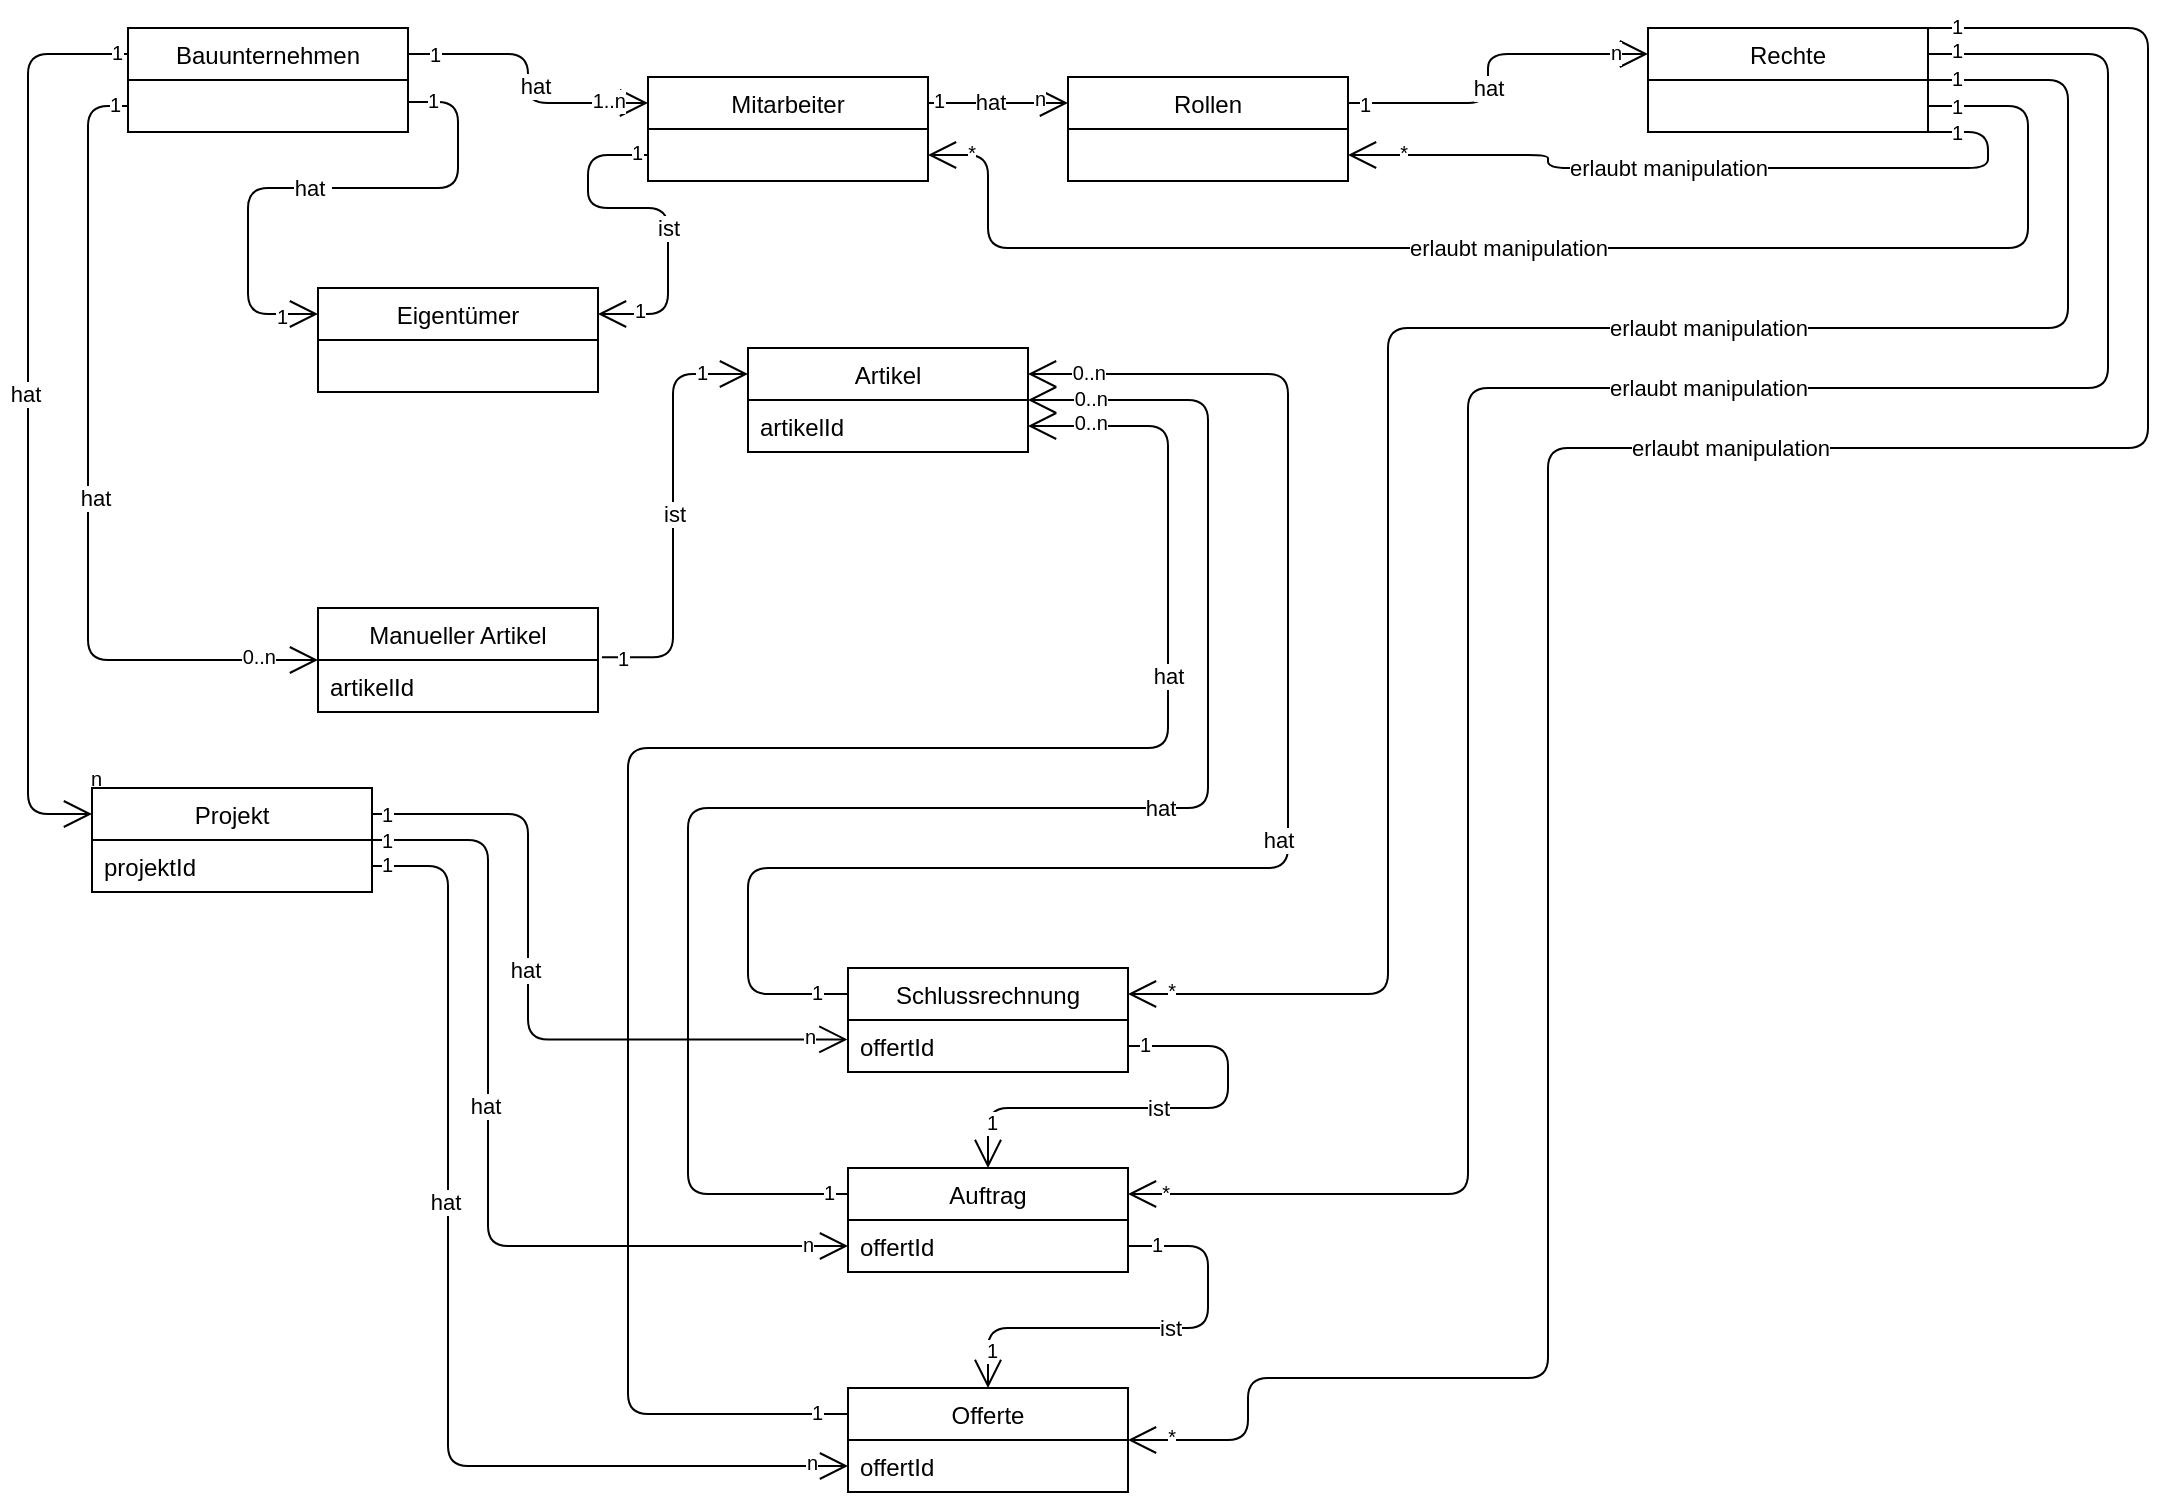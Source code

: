 <mxfile version="12.9.7" type="github">
  <diagram id="pgj_40XWlbkq-XVmsMVO" name="Page-1">
    <mxGraphModel dx="1282" dy="1046" grid="1" gridSize="10" guides="1" tooltips="1" connect="1" arrows="1" fold="1" page="1" pageScale="1" pageWidth="1169" pageHeight="827" math="0" shadow="0">
      <root>
        <mxCell id="0" />
        <mxCell id="1" parent="0" />
        <mxCell id="cFKLSj62pfJq8Eh--pYl-3" value="hat&amp;nbsp;" style="endArrow=open;html=1;endSize=12;startArrow=none;startSize=14;startFill=0;edgeStyle=orthogonalEdgeStyle;exitX=1;exitY=0.75;exitDx=0;exitDy=0;entryX=0;entryY=0.25;entryDx=0;entryDy=0;" parent="1" target="C8Te4MgdLisI26u2MHIJ-19" edge="1">
          <mxGeometry x="0.043" relative="1" as="geometry">
            <mxPoint x="230" y="77.0" as="sourcePoint" />
            <mxPoint x="185" y="261" as="targetPoint" />
            <mxPoint as="offset" />
            <Array as="points">
              <mxPoint x="255" y="77" />
              <mxPoint x="255" y="120" />
              <mxPoint x="150" y="120" />
              <mxPoint x="150" y="183" />
            </Array>
          </mxGeometry>
        </mxCell>
        <mxCell id="cFKLSj62pfJq8Eh--pYl-4" value="1" style="resizable=0;html=1;align=left;verticalAlign=top;labelBackgroundColor=#ffffff;fontSize=10;" parent="cFKLSj62pfJq8Eh--pYl-3" connectable="0" vertex="1">
          <mxGeometry x="-1" relative="1" as="geometry">
            <mxPoint x="8" y="-13" as="offset" />
          </mxGeometry>
        </mxCell>
        <mxCell id="cFKLSj62pfJq8Eh--pYl-5" value="1" style="resizable=0;html=1;align=right;verticalAlign=top;labelBackgroundColor=#ffffff;fontSize=10;" parent="cFKLSj62pfJq8Eh--pYl-3" connectable="0" vertex="1">
          <mxGeometry x="1" relative="1" as="geometry">
            <mxPoint x="-14.89" y="-11" as="offset" />
          </mxGeometry>
        </mxCell>
        <mxCell id="cFKLSj62pfJq8Eh--pYl-7" value="hat&amp;nbsp;" style="endArrow=open;html=1;endSize=12;startArrow=none;startSize=14;startFill=0;edgeStyle=orthogonalEdgeStyle;exitX=1;exitY=0.25;exitDx=0;exitDy=0;entryX=0;entryY=0.25;entryDx=0;entryDy=0;" parent="1" source="C8Te4MgdLisI26u2MHIJ-7" target="C8Te4MgdLisI26u2MHIJ-11" edge="1">
          <mxGeometry x="0.046" y="5" relative="1" as="geometry">
            <mxPoint x="230" y="79" as="sourcePoint" />
            <mxPoint x="330" y="148.5" as="targetPoint" />
            <mxPoint as="offset" />
          </mxGeometry>
        </mxCell>
        <mxCell id="cFKLSj62pfJq8Eh--pYl-8" value="1" style="resizable=0;html=1;align=left;verticalAlign=top;labelBackgroundColor=#ffffff;fontSize=10;" parent="cFKLSj62pfJq8Eh--pYl-7" connectable="0" vertex="1">
          <mxGeometry x="-1" relative="1" as="geometry">
            <mxPoint x="9" y="-12" as="offset" />
          </mxGeometry>
        </mxCell>
        <mxCell id="cFKLSj62pfJq8Eh--pYl-9" value="1..n" style="resizable=0;html=1;align=right;verticalAlign=top;labelBackgroundColor=#ffffff;fontSize=10;" parent="cFKLSj62pfJq8Eh--pYl-7" connectable="0" vertex="1">
          <mxGeometry x="1" relative="1" as="geometry">
            <mxPoint x="-10.11" y="-13.5" as="offset" />
          </mxGeometry>
        </mxCell>
        <mxCell id="cFKLSj62pfJq8Eh--pYl-10" value="ist" style="endArrow=open;html=1;endSize=12;startArrow=none;startSize=14;startFill=0;edgeStyle=orthogonalEdgeStyle;exitX=0;exitY=0.75;exitDx=0;exitDy=0;entryX=1;entryY=0.25;entryDx=0;entryDy=0;" parent="1" edge="1">
          <mxGeometry x="0.154" relative="1" as="geometry">
            <mxPoint x="350" y="103.5" as="sourcePoint" />
            <mxPoint x="325" y="183" as="targetPoint" />
            <mxPoint as="offset" />
            <Array as="points">
              <mxPoint x="320" y="104" />
              <mxPoint x="320" y="130" />
              <mxPoint x="360" y="130" />
              <mxPoint x="360" y="183" />
            </Array>
          </mxGeometry>
        </mxCell>
        <mxCell id="cFKLSj62pfJq8Eh--pYl-11" value="1" style="resizable=0;html=1;align=left;verticalAlign=top;labelBackgroundColor=#ffffff;fontSize=10;" parent="cFKLSj62pfJq8Eh--pYl-10" connectable="0" vertex="1">
          <mxGeometry x="-1" relative="1" as="geometry">
            <mxPoint x="-10" y="-13.5" as="offset" />
          </mxGeometry>
        </mxCell>
        <mxCell id="cFKLSj62pfJq8Eh--pYl-12" value="1" style="resizable=0;html=1;align=right;verticalAlign=top;labelBackgroundColor=#ffffff;fontSize=10;" parent="cFKLSj62pfJq8Eh--pYl-10" connectable="0" vertex="1">
          <mxGeometry x="1" relative="1" as="geometry">
            <mxPoint x="24.89" y="-13.51" as="offset" />
          </mxGeometry>
        </mxCell>
        <mxCell id="cFKLSj62pfJq8Eh--pYl-14" value="hat" style="endArrow=open;html=1;endSize=12;startArrow=none;startSize=14;startFill=0;edgeStyle=orthogonalEdgeStyle;entryX=0;entryY=0.25;entryDx=0;entryDy=0;exitX=1;exitY=0.25;exitDx=0;exitDy=0;" parent="1" source="C8Te4MgdLisI26u2MHIJ-11" target="C8Te4MgdLisI26u2MHIJ-15" edge="1">
          <mxGeometry x="-0.111" relative="1" as="geometry">
            <mxPoint x="440" y="148.5" as="sourcePoint" />
            <mxPoint x="570" y="35" as="targetPoint" />
            <mxPoint as="offset" />
            <Array as="points" />
          </mxGeometry>
        </mxCell>
        <mxCell id="cFKLSj62pfJq8Eh--pYl-15" value="1" style="resizable=0;html=1;align=left;verticalAlign=top;labelBackgroundColor=#ffffff;fontSize=10;" parent="cFKLSj62pfJq8Eh--pYl-14" connectable="0" vertex="1">
          <mxGeometry x="-1" relative="1" as="geometry">
            <mxPoint x="1" y="-13.5" as="offset" />
          </mxGeometry>
        </mxCell>
        <mxCell id="cFKLSj62pfJq8Eh--pYl-16" value="n" style="resizable=0;html=1;align=right;verticalAlign=top;labelBackgroundColor=#ffffff;fontSize=10;" parent="cFKLSj62pfJq8Eh--pYl-14" connectable="0" vertex="1">
          <mxGeometry x="1" relative="1" as="geometry">
            <mxPoint x="-10.1" y="-14.5" as="offset" />
          </mxGeometry>
        </mxCell>
        <mxCell id="cFKLSj62pfJq8Eh--pYl-18" value="hat&amp;nbsp;" style="endArrow=open;html=1;endSize=12;startArrow=none;startSize=14;startFill=0;edgeStyle=orthogonalEdgeStyle;exitX=0;exitY=0.25;exitDx=0;exitDy=0;entryX=0;entryY=0.25;entryDx=0;entryDy=0;" parent="1" source="C8Te4MgdLisI26u2MHIJ-7" target="C8Te4MgdLisI26u2MHIJ-20" edge="1">
          <mxGeometry x="-0.048" relative="1" as="geometry">
            <mxPoint x="90" y="79" as="sourcePoint" />
            <mxPoint x="97.5" y="423.5" as="targetPoint" />
            <mxPoint as="offset" />
            <Array as="points">
              <mxPoint x="40" y="53" />
              <mxPoint x="40" y="433" />
            </Array>
          </mxGeometry>
        </mxCell>
        <mxCell id="cFKLSj62pfJq8Eh--pYl-19" value="1" style="resizable=0;html=1;align=left;verticalAlign=top;labelBackgroundColor=#ffffff;fontSize=10;" parent="cFKLSj62pfJq8Eh--pYl-18" connectable="0" vertex="1">
          <mxGeometry x="-1" relative="1" as="geometry">
            <mxPoint x="-10" y="-13" as="offset" />
          </mxGeometry>
        </mxCell>
        <mxCell id="cFKLSj62pfJq8Eh--pYl-20" value="n" style="resizable=0;html=1;align=right;verticalAlign=top;labelBackgroundColor=#ffffff;fontSize=10;" parent="cFKLSj62pfJq8Eh--pYl-18" connectable="0" vertex="1">
          <mxGeometry x="1" relative="1" as="geometry">
            <mxPoint x="5" y="-29.72" as="offset" />
          </mxGeometry>
        </mxCell>
        <mxCell id="C8Te4MgdLisI26u2MHIJ-17" value="Rechte" style="swimlane;fontStyle=0;childLayout=stackLayout;horizontal=1;startSize=26;fillColor=none;horizontalStack=0;resizeParent=1;resizeParentMax=0;resizeLast=0;collapsible=1;marginBottom=0;" vertex="1" parent="1">
          <mxGeometry x="850" y="40" width="140" height="52" as="geometry" />
        </mxCell>
        <mxCell id="cFKLSj62pfJq8Eh--pYl-24" value="hat&amp;nbsp;" style="endArrow=open;html=1;endSize=12;startArrow=none;startSize=14;startFill=0;edgeStyle=orthogonalEdgeStyle;entryX=0;entryY=0.5;entryDx=0;entryDy=0;exitX=1;exitY=0.75;exitDx=0;exitDy=0;" parent="1" source="C8Te4MgdLisI26u2MHIJ-20" target="C8Te4MgdLisI26u2MHIJ-33" edge="1">
          <mxGeometry x="-0.235" relative="1" as="geometry">
            <mxPoint x="180" y="461" as="sourcePoint" />
            <mxPoint x="399" y="715" as="targetPoint" />
            <mxPoint as="offset" />
            <Array as="points">
              <mxPoint x="250" y="459" />
              <mxPoint x="250" y="759" />
            </Array>
          </mxGeometry>
        </mxCell>
        <mxCell id="cFKLSj62pfJq8Eh--pYl-25" value="1" style="resizable=0;html=1;align=left;verticalAlign=top;labelBackgroundColor=#ffffff;fontSize=10;" parent="cFKLSj62pfJq8Eh--pYl-24" connectable="0" vertex="1">
          <mxGeometry x="-1" relative="1" as="geometry">
            <mxPoint x="3" y="-13" as="offset" />
          </mxGeometry>
        </mxCell>
        <mxCell id="cFKLSj62pfJq8Eh--pYl-26" value="n" style="resizable=0;html=1;align=right;verticalAlign=top;labelBackgroundColor=#ffffff;fontSize=10;" parent="cFKLSj62pfJq8Eh--pYl-24" connectable="0" vertex="1">
          <mxGeometry x="1" relative="1" as="geometry">
            <mxPoint x="-14.19" y="-14.0" as="offset" />
          </mxGeometry>
        </mxCell>
        <mxCell id="cFKLSj62pfJq8Eh--pYl-28" value="hat&amp;nbsp;" style="endArrow=open;html=1;endSize=12;startArrow=none;startSize=14;startFill=0;edgeStyle=orthogonalEdgeStyle;entryX=0;entryY=0.5;entryDx=0;entryDy=0;exitX=1;exitY=0.5;exitDx=0;exitDy=0;" parent="1" source="C8Te4MgdLisI26u2MHIJ-20" target="C8Te4MgdLisI26u2MHIJ-35" edge="1">
          <mxGeometry x="-0.135" relative="1" as="geometry">
            <mxPoint x="180" y="448.5" as="sourcePoint" />
            <mxPoint x="399" y="625" as="targetPoint" />
            <mxPoint as="offset" />
            <Array as="points">
              <mxPoint x="270" y="446" />
              <mxPoint x="270" y="649" />
            </Array>
          </mxGeometry>
        </mxCell>
        <mxCell id="cFKLSj62pfJq8Eh--pYl-29" value="1" style="resizable=0;html=1;align=left;verticalAlign=top;labelBackgroundColor=#ffffff;fontSize=10;" parent="cFKLSj62pfJq8Eh--pYl-28" connectable="0" vertex="1">
          <mxGeometry x="-1" relative="1" as="geometry">
            <mxPoint x="3" y="-12" as="offset" />
          </mxGeometry>
        </mxCell>
        <mxCell id="cFKLSj62pfJq8Eh--pYl-30" value="n" style="resizable=0;html=1;align=right;verticalAlign=top;labelBackgroundColor=#ffffff;fontSize=10;" parent="cFKLSj62pfJq8Eh--pYl-28" connectable="0" vertex="1">
          <mxGeometry x="1" relative="1" as="geometry">
            <mxPoint x="-16.05" y="-13.0" as="offset" />
          </mxGeometry>
        </mxCell>
        <mxCell id="cFKLSj62pfJq8Eh--pYl-32" value="hat&amp;nbsp;" style="endArrow=open;html=1;endSize=12;startArrow=none;startSize=14;startFill=0;edgeStyle=orthogonalEdgeStyle;exitX=1;exitY=0.25;exitDx=0;exitDy=0;entryX=-0.002;entryY=0.374;entryDx=0;entryDy=0;entryPerimeter=0;" parent="1" source="C8Te4MgdLisI26u2MHIJ-20" target="C8Te4MgdLisI26u2MHIJ-37" edge="1">
          <mxGeometry x="-0.112" relative="1" as="geometry">
            <mxPoint x="180" y="436" as="sourcePoint" />
            <mxPoint x="399" y="516.24" as="targetPoint" />
            <mxPoint as="offset" />
            <Array as="points">
              <mxPoint x="290" y="433" />
              <mxPoint x="290" y="546" />
            </Array>
          </mxGeometry>
        </mxCell>
        <mxCell id="cFKLSj62pfJq8Eh--pYl-33" value="1" style="resizable=0;html=1;align=left;verticalAlign=top;labelBackgroundColor=#ffffff;fontSize=10;" parent="cFKLSj62pfJq8Eh--pYl-32" connectable="0" vertex="1">
          <mxGeometry x="-1" relative="1" as="geometry">
            <mxPoint x="3" y="-12" as="offset" />
          </mxGeometry>
        </mxCell>
        <mxCell id="cFKLSj62pfJq8Eh--pYl-34" value="n" style="resizable=0;html=1;align=right;verticalAlign=top;labelBackgroundColor=#ffffff;fontSize=10;" parent="cFKLSj62pfJq8Eh--pYl-32" connectable="0" vertex="1">
          <mxGeometry x="1" relative="1" as="geometry">
            <mxPoint x="-15" y="-13.74" as="offset" />
          </mxGeometry>
        </mxCell>
        <mxCell id="cFKLSj62pfJq8Eh--pYl-35" value="erlaubt manipulation" style="endArrow=open;html=1;endSize=12;startArrow=none;startSize=14;startFill=0;edgeStyle=orthogonalEdgeStyle;exitX=1;exitY=0.5;exitDx=0;exitDy=0;entryX=1;entryY=0.25;entryDx=0;entryDy=0;" parent="1" source="C8Te4MgdLisI26u2MHIJ-17" target="C8Te4MgdLisI26u2MHIJ-36" edge="1">
          <mxGeometry x="-0.25" relative="1" as="geometry">
            <mxPoint x="857.5" y="120" as="sourcePoint" />
            <mxPoint x="509" y="528.74" as="targetPoint" />
            <mxPoint as="offset" />
            <Array as="points">
              <mxPoint x="1060" y="66" />
              <mxPoint x="1060" y="190" />
              <mxPoint x="720" y="190" />
              <mxPoint x="720" y="523" />
            </Array>
          </mxGeometry>
        </mxCell>
        <mxCell id="cFKLSj62pfJq8Eh--pYl-36" value="1" style="resizable=0;html=1;align=left;verticalAlign=top;labelBackgroundColor=#ffffff;fontSize=10;" parent="cFKLSj62pfJq8Eh--pYl-35" connectable="0" vertex="1">
          <mxGeometry x="-1" relative="1" as="geometry">
            <mxPoint x="10" y="-13" as="offset" />
          </mxGeometry>
        </mxCell>
        <mxCell id="cFKLSj62pfJq8Eh--pYl-37" value="*" style="resizable=0;html=1;align=right;verticalAlign=top;labelBackgroundColor=#ffffff;fontSize=10;" parent="cFKLSj62pfJq8Eh--pYl-35" connectable="0" vertex="1">
          <mxGeometry x="1" relative="1" as="geometry">
            <mxPoint x="24.89" y="-13.51" as="offset" />
          </mxGeometry>
        </mxCell>
        <mxCell id="cFKLSj62pfJq8Eh--pYl-39" value="hat" style="endArrow=open;html=1;endSize=12;startArrow=none;startSize=14;startFill=0;edgeStyle=orthogonalEdgeStyle;entryX=0;entryY=0.25;entryDx=0;entryDy=0;exitX=1;exitY=0.25;exitDx=0;exitDy=0;" parent="1" target="C8Te4MgdLisI26u2MHIJ-17" edge="1" source="C8Te4MgdLisI26u2MHIJ-15">
          <mxGeometry x="-0.111" relative="1" as="geometry">
            <mxPoint x="640" y="148.5" as="sourcePoint" />
            <mxPoint x="720" y="148.5" as="targetPoint" />
            <mxPoint as="offset" />
            <Array as="points">
              <mxPoint x="770" y="78" />
              <mxPoint x="770" y="53" />
            </Array>
          </mxGeometry>
        </mxCell>
        <mxCell id="cFKLSj62pfJq8Eh--pYl-40" value="1" style="resizable=0;html=1;align=left;verticalAlign=top;labelBackgroundColor=#ffffff;fontSize=10;" parent="cFKLSj62pfJq8Eh--pYl-39" connectable="0" vertex="1">
          <mxGeometry x="-1" relative="1" as="geometry">
            <mxPoint x="4" y="-12" as="offset" />
          </mxGeometry>
        </mxCell>
        <mxCell id="cFKLSj62pfJq8Eh--pYl-41" value="n" style="resizable=0;html=1;align=right;verticalAlign=top;labelBackgroundColor=#ffffff;fontSize=10;" parent="cFKLSj62pfJq8Eh--pYl-39" connectable="0" vertex="1">
          <mxGeometry x="1" relative="1" as="geometry">
            <mxPoint x="-13" y="-13" as="offset" />
          </mxGeometry>
        </mxCell>
        <mxCell id="cFKLSj62pfJq8Eh--pYl-44" value="erlaubt manipulation" style="endArrow=open;html=1;endSize=12;startArrow=none;startSize=14;startFill=0;edgeStyle=orthogonalEdgeStyle;entryX=1;entryY=0.25;entryDx=0;entryDy=0;exitX=1;exitY=0.25;exitDx=0;exitDy=0;" parent="1" source="C8Te4MgdLisI26u2MHIJ-17" target="C8Te4MgdLisI26u2MHIJ-34" edge="1">
          <mxGeometry x="-0.205" relative="1" as="geometry">
            <mxPoint x="990" y="66" as="sourcePoint" />
            <mxPoint x="509" y="625" as="targetPoint" />
            <mxPoint as="offset" />
            <Array as="points">
              <mxPoint x="1080" y="53" />
              <mxPoint x="1080" y="220" />
              <mxPoint x="760" y="220" />
              <mxPoint x="760" y="623" />
            </Array>
          </mxGeometry>
        </mxCell>
        <mxCell id="cFKLSj62pfJq8Eh--pYl-45" value="1" style="resizable=0;html=1;align=left;verticalAlign=top;labelBackgroundColor=#ffffff;fontSize=10;" parent="cFKLSj62pfJq8Eh--pYl-44" connectable="0" vertex="1">
          <mxGeometry x="-1" relative="1" as="geometry">
            <mxPoint x="10" y="-14" as="offset" />
          </mxGeometry>
        </mxCell>
        <mxCell id="cFKLSj62pfJq8Eh--pYl-46" value="*" style="resizable=0;html=1;align=right;verticalAlign=top;labelBackgroundColor=#ffffff;fontSize=10;" parent="cFKLSj62pfJq8Eh--pYl-44" connectable="0" vertex="1">
          <mxGeometry x="1" relative="1" as="geometry">
            <mxPoint x="21.24" y="-13.24" as="offset" />
          </mxGeometry>
        </mxCell>
        <mxCell id="cFKLSj62pfJq8Eh--pYl-47" value="erlaubt manipulation" style="endArrow=open;html=1;endSize=12;startArrow=none;startSize=14;startFill=0;edgeStyle=orthogonalEdgeStyle;exitX=1;exitY=0;exitDx=0;exitDy=0;entryX=1;entryY=0.5;entryDx=0;entryDy=0;" parent="1" source="C8Te4MgdLisI26u2MHIJ-17" target="C8Te4MgdLisI26u2MHIJ-32" edge="1">
          <mxGeometry x="-0.201" relative="1" as="geometry">
            <mxPoint x="912.5" y="120" as="sourcePoint" />
            <mxPoint x="509" y="715" as="targetPoint" />
            <mxPoint as="offset" />
            <Array as="points">
              <mxPoint x="1100" y="40" />
              <mxPoint x="1100" y="250" />
              <mxPoint x="800" y="250" />
              <mxPoint x="800" y="715" />
              <mxPoint x="650" y="715" />
              <mxPoint x="650" y="746" />
            </Array>
          </mxGeometry>
        </mxCell>
        <mxCell id="cFKLSj62pfJq8Eh--pYl-48" value="1" style="resizable=0;html=1;align=left;verticalAlign=top;labelBackgroundColor=#ffffff;fontSize=10;" parent="cFKLSj62pfJq8Eh--pYl-47" connectable="0" vertex="1">
          <mxGeometry x="-1" relative="1" as="geometry">
            <mxPoint x="10" y="-13" as="offset" />
          </mxGeometry>
        </mxCell>
        <mxCell id="cFKLSj62pfJq8Eh--pYl-49" value="*" style="resizable=0;html=1;align=right;verticalAlign=top;labelBackgroundColor=#ffffff;fontSize=10;" parent="cFKLSj62pfJq8Eh--pYl-47" connectable="0" vertex="1">
          <mxGeometry x="1" relative="1" as="geometry">
            <mxPoint x="24.89" y="-13.51" as="offset" />
          </mxGeometry>
        </mxCell>
        <mxCell id="cFKLSj62pfJq8Eh--pYl-68" value="erlaubt manipulation" style="endArrow=open;html=1;endSize=12;startArrow=none;startSize=14;startFill=0;edgeStyle=orthogonalEdgeStyle;entryX=1;entryY=0.75;entryDx=0;entryDy=0;exitX=1;exitY=0.75;exitDx=0;exitDy=0;" parent="1" source="C8Te4MgdLisI26u2MHIJ-17" target="C8Te4MgdLisI26u2MHIJ-11" edge="1">
          <mxGeometry x="0.063" relative="1" as="geometry">
            <mxPoint x="990" y="170" as="sourcePoint" />
            <mxPoint x="520" y="104" as="targetPoint" />
            <mxPoint as="offset" />
            <Array as="points">
              <mxPoint x="1040" y="79" />
              <mxPoint x="1040" y="150" />
              <mxPoint x="520" y="150" />
              <mxPoint x="520" y="104" />
            </Array>
          </mxGeometry>
        </mxCell>
        <mxCell id="cFKLSj62pfJq8Eh--pYl-69" value="1" style="resizable=0;html=1;align=left;verticalAlign=top;labelBackgroundColor=#ffffff;fontSize=10;" parent="cFKLSj62pfJq8Eh--pYl-68" connectable="0" vertex="1">
          <mxGeometry x="-1" relative="1" as="geometry">
            <mxPoint x="10" y="-12" as="offset" />
          </mxGeometry>
        </mxCell>
        <mxCell id="cFKLSj62pfJq8Eh--pYl-70" value="*" style="resizable=0;html=1;align=right;verticalAlign=top;labelBackgroundColor=#ffffff;fontSize=10;" parent="cFKLSj62pfJq8Eh--pYl-68" connectable="0" vertex="1">
          <mxGeometry x="1" relative="1" as="geometry">
            <mxPoint x="24.02" y="-13.5" as="offset" />
          </mxGeometry>
        </mxCell>
        <mxCell id="cFKLSj62pfJq8Eh--pYl-71" value="erlaubt manipulation" style="endArrow=open;html=1;endSize=12;startArrow=none;startSize=14;startFill=0;edgeStyle=orthogonalEdgeStyle;exitX=1;exitY=1;exitDx=0;exitDy=0;entryX=1;entryY=0.75;entryDx=0;entryDy=0;" parent="1" source="C8Te4MgdLisI26u2MHIJ-17" target="C8Te4MgdLisI26u2MHIJ-15" edge="1">
          <mxGeometry x="0.114" relative="1" as="geometry">
            <mxPoint x="830" y="107.5" as="sourcePoint" />
            <mxPoint x="720" y="90" as="targetPoint" />
            <mxPoint as="offset" />
            <Array as="points">
              <mxPoint x="1020" y="92" />
              <mxPoint x="1020" y="110" />
              <mxPoint x="800" y="110" />
              <mxPoint x="800" y="103" />
            </Array>
          </mxGeometry>
        </mxCell>
        <mxCell id="cFKLSj62pfJq8Eh--pYl-72" value="1" style="resizable=0;html=1;align=left;verticalAlign=top;labelBackgroundColor=#ffffff;fontSize=10;" parent="cFKLSj62pfJq8Eh--pYl-71" connectable="0" vertex="1">
          <mxGeometry x="-1" relative="1" as="geometry">
            <mxPoint x="10" y="-12.5" as="offset" />
          </mxGeometry>
        </mxCell>
        <mxCell id="cFKLSj62pfJq8Eh--pYl-73" value="*" style="resizable=0;html=1;align=right;verticalAlign=top;labelBackgroundColor=#ffffff;fontSize=10;" parent="cFKLSj62pfJq8Eh--pYl-71" connectable="0" vertex="1">
          <mxGeometry x="1" relative="1" as="geometry">
            <mxPoint x="30.29" y="-13.5" as="offset" />
          </mxGeometry>
        </mxCell>
        <mxCell id="b38f-WXCL_RRx9QxpQUx-3" value="hat&amp;nbsp;" style="endArrow=open;html=1;endSize=12;startArrow=none;startSize=14;startFill=0;edgeStyle=orthogonalEdgeStyle;exitX=0;exitY=0.75;exitDx=0;exitDy=0;entryX=0;entryY=0.5;entryDx=0;entryDy=0;" parent="1" source="C8Te4MgdLisI26u2MHIJ-7" target="C8Te4MgdLisI26u2MHIJ-28" edge="1">
          <mxGeometry x="0.046" y="5" relative="1" as="geometry">
            <mxPoint x="90" y="105" as="sourcePoint" />
            <mxPoint x="200" y="348.5" as="targetPoint" />
            <mxPoint as="offset" />
            <Array as="points">
              <mxPoint x="70" y="79" />
              <mxPoint x="70" y="356" />
            </Array>
          </mxGeometry>
        </mxCell>
        <mxCell id="b38f-WXCL_RRx9QxpQUx-4" value="1" style="resizable=0;html=1;align=left;verticalAlign=top;labelBackgroundColor=#ffffff;fontSize=10;" parent="b38f-WXCL_RRx9QxpQUx-3" connectable="0" vertex="1">
          <mxGeometry x="-1" relative="1" as="geometry">
            <mxPoint x="-11" y="-13" as="offset" />
          </mxGeometry>
        </mxCell>
        <mxCell id="b38f-WXCL_RRx9QxpQUx-5" value="0..n" style="resizable=0;html=1;align=right;verticalAlign=top;labelBackgroundColor=#ffffff;fontSize=10;" parent="b38f-WXCL_RRx9QxpQUx-3" connectable="0" vertex="1">
          <mxGeometry x="1" relative="1" as="geometry">
            <mxPoint x="-20.34" y="-13.51" as="offset" />
          </mxGeometry>
        </mxCell>
        <mxCell id="b38f-WXCL_RRx9QxpQUx-6" value="ist" style="endArrow=open;html=1;endSize=12;startArrow=none;startSize=14;startFill=0;edgeStyle=orthogonalEdgeStyle;entryX=0;entryY=0.25;entryDx=0;entryDy=0;exitX=1.014;exitY=-0.053;exitDx=0;exitDy=0;exitPerimeter=0;" parent="1" target="C8Te4MgdLisI26u2MHIJ-21" edge="1" source="C8Te4MgdLisI26u2MHIJ-29">
          <mxGeometry x="-0.004" relative="1" as="geometry">
            <mxPoint x="310" y="348.5" as="sourcePoint" />
            <mxPoint x="399" y="348.5" as="targetPoint" />
            <mxPoint as="offset" />
          </mxGeometry>
        </mxCell>
        <mxCell id="b38f-WXCL_RRx9QxpQUx-7" value="1" style="resizable=0;html=1;align=left;verticalAlign=top;labelBackgroundColor=#ffffff;fontSize=10;" parent="b38f-WXCL_RRx9QxpQUx-6" connectable="0" vertex="1">
          <mxGeometry x="-1" relative="1" as="geometry">
            <mxPoint x="6" y="-12" as="offset" />
          </mxGeometry>
        </mxCell>
        <mxCell id="b38f-WXCL_RRx9QxpQUx-8" value="1" style="resizable=0;html=1;align=right;verticalAlign=top;labelBackgroundColor=#ffffff;fontSize=10;" parent="b38f-WXCL_RRx9QxpQUx-6" connectable="0" vertex="1">
          <mxGeometry x="1" relative="1" as="geometry">
            <mxPoint x="-19.34" y="-12.51" as="offset" />
          </mxGeometry>
        </mxCell>
        <mxCell id="b38f-WXCL_RRx9QxpQUx-12" value="hat" style="endArrow=open;html=1;endSize=12;startArrow=none;startSize=14;startFill=0;edgeStyle=orthogonalEdgeStyle;entryX=1;entryY=0.25;entryDx=0;entryDy=0;exitX=0;exitY=0.25;exitDx=0;exitDy=0;" parent="1" source="C8Te4MgdLisI26u2MHIJ-36" target="C8Te4MgdLisI26u2MHIJ-21" edge="1">
          <mxGeometry x="0.046" y="5" relative="1" as="geometry">
            <mxPoint x="481.5" y="503.74" as="sourcePoint" />
            <mxPoint x="481.5" y="373.5" as="targetPoint" />
            <mxPoint as="offset" />
            <Array as="points">
              <mxPoint x="400" y="523" />
              <mxPoint x="400" y="460" />
              <mxPoint x="670" y="460" />
              <mxPoint x="670" y="213" />
            </Array>
          </mxGeometry>
        </mxCell>
        <mxCell id="b38f-WXCL_RRx9QxpQUx-13" value="1" style="resizable=0;html=1;align=left;verticalAlign=top;labelBackgroundColor=#ffffff;fontSize=10;" parent="b38f-WXCL_RRx9QxpQUx-12" connectable="0" vertex="1">
          <mxGeometry x="-1" relative="1" as="geometry">
            <mxPoint x="-20" y="-13" as="offset" />
          </mxGeometry>
        </mxCell>
        <mxCell id="b38f-WXCL_RRx9QxpQUx-14" value="0..n" style="resizable=0;html=1;align=right;verticalAlign=top;labelBackgroundColor=#ffffff;fontSize=10;" parent="b38f-WXCL_RRx9QxpQUx-12" connectable="0" vertex="1">
          <mxGeometry x="1" relative="1" as="geometry">
            <mxPoint x="39.95" y="-13" as="offset" />
          </mxGeometry>
        </mxCell>
        <mxCell id="b38f-WXCL_RRx9QxpQUx-15" value="hat" style="endArrow=open;html=1;endSize=12;startArrow=none;startSize=14;startFill=0;edgeStyle=orthogonalEdgeStyle;entryX=1;entryY=0.5;entryDx=0;entryDy=0;exitX=0;exitY=0.25;exitDx=0;exitDy=0;" parent="1" source="C8Te4MgdLisI26u2MHIJ-34" target="C8Te4MgdLisI26u2MHIJ-21" edge="1">
          <mxGeometry x="0.231" relative="1" as="geometry">
            <mxPoint x="399" y="600" as="sourcePoint" />
            <mxPoint x="454" y="373.5" as="targetPoint" />
            <mxPoint as="offset" />
            <Array as="points">
              <mxPoint x="370" y="623" />
              <mxPoint x="370" y="430" />
              <mxPoint x="630" y="430" />
              <mxPoint x="630" y="226" />
            </Array>
          </mxGeometry>
        </mxCell>
        <mxCell id="b38f-WXCL_RRx9QxpQUx-16" value="1" style="resizable=0;html=1;align=left;verticalAlign=top;labelBackgroundColor=#ffffff;fontSize=10;" parent="b38f-WXCL_RRx9QxpQUx-15" connectable="0" vertex="1">
          <mxGeometry x="-1" relative="1" as="geometry">
            <mxPoint x="-14" y="-13" as="offset" />
          </mxGeometry>
        </mxCell>
        <mxCell id="b38f-WXCL_RRx9QxpQUx-17" value="0..n" style="resizable=0;html=1;align=right;verticalAlign=top;labelBackgroundColor=#ffffff;fontSize=10;" parent="b38f-WXCL_RRx9QxpQUx-15" connectable="0" vertex="1">
          <mxGeometry x="1" relative="1" as="geometry">
            <mxPoint x="40.06" y="-13" as="offset" />
          </mxGeometry>
        </mxCell>
        <mxCell id="b38f-WXCL_RRx9QxpQUx-18" value="hat" style="endArrow=open;html=1;endSize=12;startArrow=none;startSize=14;startFill=0;edgeStyle=orthogonalEdgeStyle;entryX=1;entryY=0.75;entryDx=0;entryDy=0;exitX=0;exitY=0.25;exitDx=0;exitDy=0;" parent="1" source="C8Te4MgdLisI26u2MHIJ-32" target="C8Te4MgdLisI26u2MHIJ-21" edge="1">
          <mxGeometry x="0.587" relative="1" as="geometry">
            <mxPoint x="399" y="690" as="sourcePoint" />
            <mxPoint x="426.5" y="373.5" as="targetPoint" />
            <mxPoint as="offset" />
            <Array as="points">
              <mxPoint x="340" y="733" />
              <mxPoint x="340" y="400" />
              <mxPoint x="610" y="400" />
              <mxPoint x="610" y="239" />
            </Array>
          </mxGeometry>
        </mxCell>
        <mxCell id="b38f-WXCL_RRx9QxpQUx-19" value="1" style="resizable=0;html=1;align=left;verticalAlign=top;labelBackgroundColor=#ffffff;fontSize=10;" parent="b38f-WXCL_RRx9QxpQUx-18" connectable="0" vertex="1">
          <mxGeometry x="-1" relative="1" as="geometry">
            <mxPoint x="-20" y="-13" as="offset" />
          </mxGeometry>
        </mxCell>
        <mxCell id="b38f-WXCL_RRx9QxpQUx-20" value="0..n" style="resizable=0;html=1;align=right;verticalAlign=top;labelBackgroundColor=#ffffff;fontSize=10;" parent="b38f-WXCL_RRx9QxpQUx-18" connectable="0" vertex="1">
          <mxGeometry x="1" relative="1" as="geometry">
            <mxPoint x="40" y="-14" as="offset" />
          </mxGeometry>
        </mxCell>
        <mxCell id="C8Te4MgdLisI26u2MHIJ-1" value="ist" style="endArrow=open;html=1;endSize=12;startArrow=none;startSize=14;startFill=0;edgeStyle=orthogonalEdgeStyle;entryX=0.5;entryY=0;entryDx=0;entryDy=0;exitX=1;exitY=0.5;exitDx=0;exitDy=0;" edge="1" parent="1" source="C8Te4MgdLisI26u2MHIJ-37" target="C8Te4MgdLisI26u2MHIJ-34">
          <mxGeometry x="0.005" relative="1" as="geometry">
            <mxPoint x="454" y="553.74" as="sourcePoint" />
            <mxPoint x="454" y="600" as="targetPoint" />
            <mxPoint as="offset" />
            <Array as="points">
              <mxPoint x="640" y="549" />
              <mxPoint x="640" y="580" />
              <mxPoint x="520" y="580" />
            </Array>
          </mxGeometry>
        </mxCell>
        <mxCell id="C8Te4MgdLisI26u2MHIJ-2" value="1" style="resizable=0;html=1;align=left;verticalAlign=top;labelBackgroundColor=#ffffff;fontSize=10;" connectable="0" vertex="1" parent="C8Te4MgdLisI26u2MHIJ-1">
          <mxGeometry x="-1" relative="1" as="geometry">
            <mxPoint x="4" y="-13.0" as="offset" />
          </mxGeometry>
        </mxCell>
        <mxCell id="C8Te4MgdLisI26u2MHIJ-3" value="1" style="resizable=0;html=1;align=right;verticalAlign=top;labelBackgroundColor=#ffffff;fontSize=10;" connectable="0" vertex="1" parent="C8Te4MgdLisI26u2MHIJ-1">
          <mxGeometry x="1" relative="1" as="geometry">
            <mxPoint x="5.0" y="-35.2" as="offset" />
          </mxGeometry>
        </mxCell>
        <mxCell id="C8Te4MgdLisI26u2MHIJ-4" value="ist" style="endArrow=open;html=1;endSize=12;startArrow=none;startSize=14;startFill=0;edgeStyle=orthogonalEdgeStyle;entryX=0.5;entryY=0;entryDx=0;entryDy=0;exitX=1;exitY=0.5;exitDx=0;exitDy=0;" edge="1" parent="1" source="C8Te4MgdLisI26u2MHIJ-35" target="C8Te4MgdLisI26u2MHIJ-32">
          <mxGeometry x="-0.094" relative="1" as="geometry">
            <mxPoint x="520" y="700" as="sourcePoint" />
            <mxPoint x="454" y="690" as="targetPoint" />
            <mxPoint as="offset" />
            <Array as="points">
              <mxPoint x="630" y="649" />
              <mxPoint x="630" y="690" />
              <mxPoint x="520" y="690" />
            </Array>
          </mxGeometry>
        </mxCell>
        <mxCell id="C8Te4MgdLisI26u2MHIJ-5" value="1" style="resizable=0;html=1;align=left;verticalAlign=top;labelBackgroundColor=#ffffff;fontSize=10;" connectable="0" vertex="1" parent="C8Te4MgdLisI26u2MHIJ-4">
          <mxGeometry x="-1" relative="1" as="geometry">
            <mxPoint x="10" y="-13.0" as="offset" />
          </mxGeometry>
        </mxCell>
        <mxCell id="C8Te4MgdLisI26u2MHIJ-6" value="1" style="resizable=0;html=1;align=right;verticalAlign=top;labelBackgroundColor=#ffffff;fontSize=10;" connectable="0" vertex="1" parent="C8Te4MgdLisI26u2MHIJ-4">
          <mxGeometry x="1" relative="1" as="geometry">
            <mxPoint x="5.0" y="-31.2" as="offset" />
          </mxGeometry>
        </mxCell>
        <mxCell id="C8Te4MgdLisI26u2MHIJ-7" value="Bauunternehmen" style="swimlane;fontStyle=0;childLayout=stackLayout;horizontal=1;startSize=26;fillColor=none;horizontalStack=0;resizeParent=1;resizeParentMax=0;resizeLast=0;collapsible=1;marginBottom=0;" vertex="1" parent="1">
          <mxGeometry x="90" y="40" width="140" height="52" as="geometry" />
        </mxCell>
        <mxCell id="C8Te4MgdLisI26u2MHIJ-11" value="Mitarbeiter" style="swimlane;fontStyle=0;childLayout=stackLayout;horizontal=1;startSize=26;fillColor=none;horizontalStack=0;resizeParent=1;resizeParentMax=0;resizeLast=0;collapsible=1;marginBottom=0;" vertex="1" parent="1">
          <mxGeometry x="350" y="64.5" width="140" height="52" as="geometry" />
        </mxCell>
        <mxCell id="C8Te4MgdLisI26u2MHIJ-15" value="Rollen" style="swimlane;fontStyle=0;childLayout=stackLayout;horizontal=1;startSize=26;fillColor=none;horizontalStack=0;resizeParent=1;resizeParentMax=0;resizeLast=0;collapsible=1;marginBottom=0;" vertex="1" parent="1">
          <mxGeometry x="560" y="64.5" width="140" height="52" as="geometry" />
        </mxCell>
        <mxCell id="C8Te4MgdLisI26u2MHIJ-20" value="Projekt" style="swimlane;fontStyle=0;childLayout=stackLayout;horizontal=1;startSize=26;fillColor=none;horizontalStack=0;resizeParent=1;resizeParentMax=0;resizeLast=0;collapsible=1;marginBottom=0;" vertex="1" parent="1">
          <mxGeometry x="72" y="420" width="140" height="52" as="geometry" />
        </mxCell>
        <mxCell id="C8Te4MgdLisI26u2MHIJ-31" value="projektId" style="text;strokeColor=none;fillColor=none;align=left;verticalAlign=top;spacingLeft=4;spacingRight=4;overflow=hidden;rotatable=0;points=[[0,0.5],[1,0.5]];portConstraint=eastwest;" vertex="1" parent="C8Te4MgdLisI26u2MHIJ-20">
          <mxGeometry y="26" width="140" height="26" as="geometry" />
        </mxCell>
        <mxCell id="C8Te4MgdLisI26u2MHIJ-28" value="Manueller Artikel" style="swimlane;fontStyle=0;childLayout=stackLayout;horizontal=1;startSize=26;fillColor=none;horizontalStack=0;resizeParent=1;resizeParentMax=0;resizeLast=0;collapsible=1;marginBottom=0;" vertex="1" parent="1">
          <mxGeometry x="185" y="330" width="140" height="52" as="geometry" />
        </mxCell>
        <mxCell id="C8Te4MgdLisI26u2MHIJ-29" value="artikelId" style="text;strokeColor=none;fillColor=none;align=left;verticalAlign=top;spacingLeft=4;spacingRight=4;overflow=hidden;rotatable=0;points=[[0,0.5],[1,0.5]];portConstraint=eastwest;" vertex="1" parent="C8Te4MgdLisI26u2MHIJ-28">
          <mxGeometry y="26" width="140" height="26" as="geometry" />
        </mxCell>
        <mxCell id="C8Te4MgdLisI26u2MHIJ-19" value="Eigentümer" style="swimlane;fontStyle=0;childLayout=stackLayout;horizontal=1;startSize=26;fillColor=none;horizontalStack=0;resizeParent=1;resizeParentMax=0;resizeLast=0;collapsible=1;marginBottom=0;" vertex="1" parent="1">
          <mxGeometry x="185" y="170" width="140" height="52" as="geometry" />
        </mxCell>
        <mxCell id="C8Te4MgdLisI26u2MHIJ-21" value="Artikel" style="swimlane;fontStyle=0;childLayout=stackLayout;horizontal=1;startSize=26;fillColor=none;horizontalStack=0;resizeParent=1;resizeParentMax=0;resizeLast=0;collapsible=1;marginBottom=0;" vertex="1" parent="1">
          <mxGeometry x="400" y="200" width="140" height="52" as="geometry" />
        </mxCell>
        <mxCell id="C8Te4MgdLisI26u2MHIJ-26" value="artikelId" style="text;strokeColor=none;fillColor=none;align=left;verticalAlign=top;spacingLeft=4;spacingRight=4;overflow=hidden;rotatable=0;points=[[0,0.5],[1,0.5]];portConstraint=eastwest;" vertex="1" parent="C8Te4MgdLisI26u2MHIJ-21">
          <mxGeometry y="26" width="140" height="26" as="geometry" />
        </mxCell>
        <mxCell id="C8Te4MgdLisI26u2MHIJ-36" value="Schlussrechnung" style="swimlane;fontStyle=0;childLayout=stackLayout;horizontal=1;startSize=26;fillColor=none;horizontalStack=0;resizeParent=1;resizeParentMax=0;resizeLast=0;collapsible=1;marginBottom=0;" vertex="1" parent="1">
          <mxGeometry x="450" y="510" width="140" height="52" as="geometry" />
        </mxCell>
        <mxCell id="C8Te4MgdLisI26u2MHIJ-37" value="offertId" style="text;strokeColor=none;fillColor=none;align=left;verticalAlign=top;spacingLeft=4;spacingRight=4;overflow=hidden;rotatable=0;points=[[0,0.5],[1,0.5]];portConstraint=eastwest;" vertex="1" parent="C8Te4MgdLisI26u2MHIJ-36">
          <mxGeometry y="26" width="140" height="26" as="geometry" />
        </mxCell>
        <mxCell id="C8Te4MgdLisI26u2MHIJ-34" value="Auftrag" style="swimlane;fontStyle=0;childLayout=stackLayout;horizontal=1;startSize=26;fillColor=none;horizontalStack=0;resizeParent=1;resizeParentMax=0;resizeLast=0;collapsible=1;marginBottom=0;" vertex="1" parent="1">
          <mxGeometry x="450" y="610" width="140" height="52" as="geometry" />
        </mxCell>
        <mxCell id="C8Te4MgdLisI26u2MHIJ-35" value="offertId" style="text;strokeColor=none;fillColor=none;align=left;verticalAlign=top;spacingLeft=4;spacingRight=4;overflow=hidden;rotatable=0;points=[[0,0.5],[1,0.5]];portConstraint=eastwest;" vertex="1" parent="C8Te4MgdLisI26u2MHIJ-34">
          <mxGeometry y="26" width="140" height="26" as="geometry" />
        </mxCell>
        <mxCell id="C8Te4MgdLisI26u2MHIJ-32" value="Offerte" style="swimlane;fontStyle=0;childLayout=stackLayout;horizontal=1;startSize=26;fillColor=none;horizontalStack=0;resizeParent=1;resizeParentMax=0;resizeLast=0;collapsible=1;marginBottom=0;" vertex="1" parent="1">
          <mxGeometry x="450" y="720" width="140" height="52" as="geometry" />
        </mxCell>
        <mxCell id="C8Te4MgdLisI26u2MHIJ-33" value="offertId" style="text;strokeColor=none;fillColor=none;align=left;verticalAlign=top;spacingLeft=4;spacingRight=4;overflow=hidden;rotatable=0;points=[[0,0.5],[1,0.5]];portConstraint=eastwest;" vertex="1" parent="C8Te4MgdLisI26u2MHIJ-32">
          <mxGeometry y="26" width="140" height="26" as="geometry" />
        </mxCell>
      </root>
    </mxGraphModel>
  </diagram>
</mxfile>
